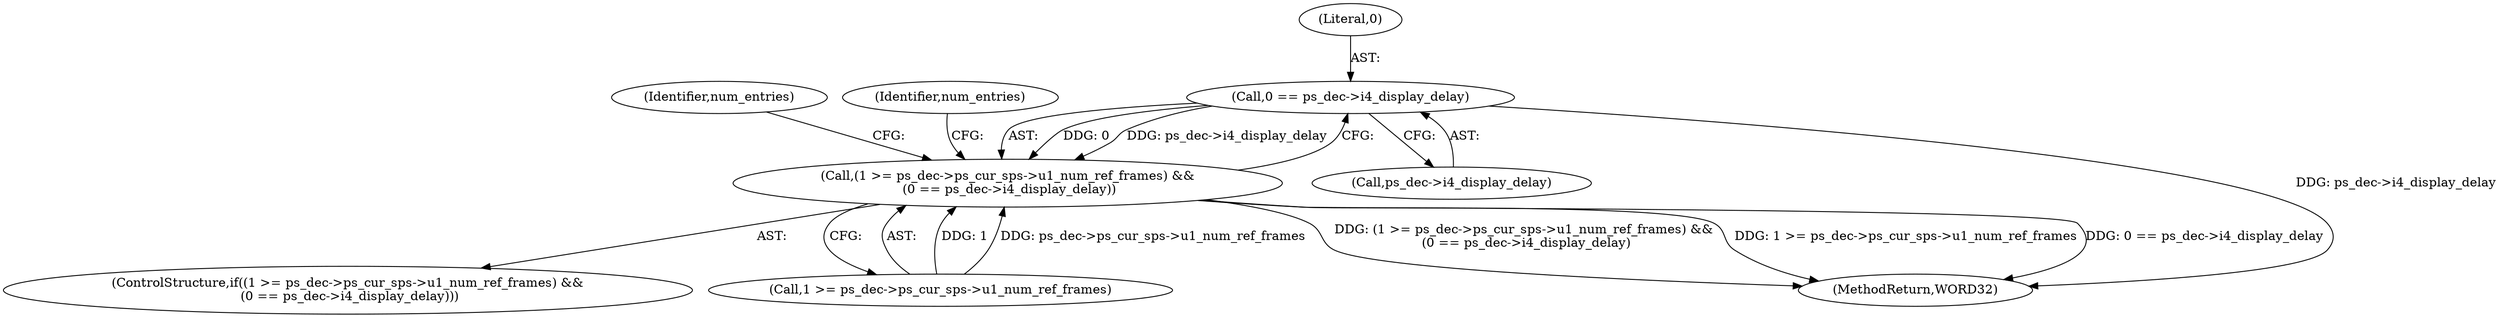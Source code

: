 digraph "0_Android_a78887bcffbc2995cf9ed72e0697acf560875e9e_1@pointer" {
"1000771" [label="(Call,0 == ps_dec->i4_display_delay)"];
"1000763" [label="(Call,(1 >= ps_dec->ps_cur_sps->u1_num_ref_frames) &&\n (0 == ps_dec->i4_display_delay))"];
"1000762" [label="(ControlStructure,if((1 >= ps_dec->ps_cur_sps->u1_num_ref_frames) &&\n (0 == ps_dec->i4_display_delay)))"];
"1000781" [label="(Identifier,num_entries)"];
"1000771" [label="(Call,0 == ps_dec->i4_display_delay)"];
"1000778" [label="(Identifier,num_entries)"];
"1000763" [label="(Call,(1 >= ps_dec->ps_cur_sps->u1_num_ref_frames) &&\n (0 == ps_dec->i4_display_delay))"];
"1000764" [label="(Call,1 >= ps_dec->ps_cur_sps->u1_num_ref_frames)"];
"1000773" [label="(Call,ps_dec->i4_display_delay)"];
"1001356" [label="(MethodReturn,WORD32)"];
"1000772" [label="(Literal,0)"];
"1000771" -> "1000763"  [label="AST: "];
"1000771" -> "1000773"  [label="CFG: "];
"1000772" -> "1000771"  [label="AST: "];
"1000773" -> "1000771"  [label="AST: "];
"1000763" -> "1000771"  [label="CFG: "];
"1000771" -> "1001356"  [label="DDG: ps_dec->i4_display_delay"];
"1000771" -> "1000763"  [label="DDG: 0"];
"1000771" -> "1000763"  [label="DDG: ps_dec->i4_display_delay"];
"1000763" -> "1000762"  [label="AST: "];
"1000763" -> "1000764"  [label="CFG: "];
"1000764" -> "1000763"  [label="AST: "];
"1000778" -> "1000763"  [label="CFG: "];
"1000781" -> "1000763"  [label="CFG: "];
"1000763" -> "1001356"  [label="DDG: (1 >= ps_dec->ps_cur_sps->u1_num_ref_frames) &&\n (0 == ps_dec->i4_display_delay)"];
"1000763" -> "1001356"  [label="DDG: 1 >= ps_dec->ps_cur_sps->u1_num_ref_frames"];
"1000763" -> "1001356"  [label="DDG: 0 == ps_dec->i4_display_delay"];
"1000764" -> "1000763"  [label="DDG: 1"];
"1000764" -> "1000763"  [label="DDG: ps_dec->ps_cur_sps->u1_num_ref_frames"];
}
